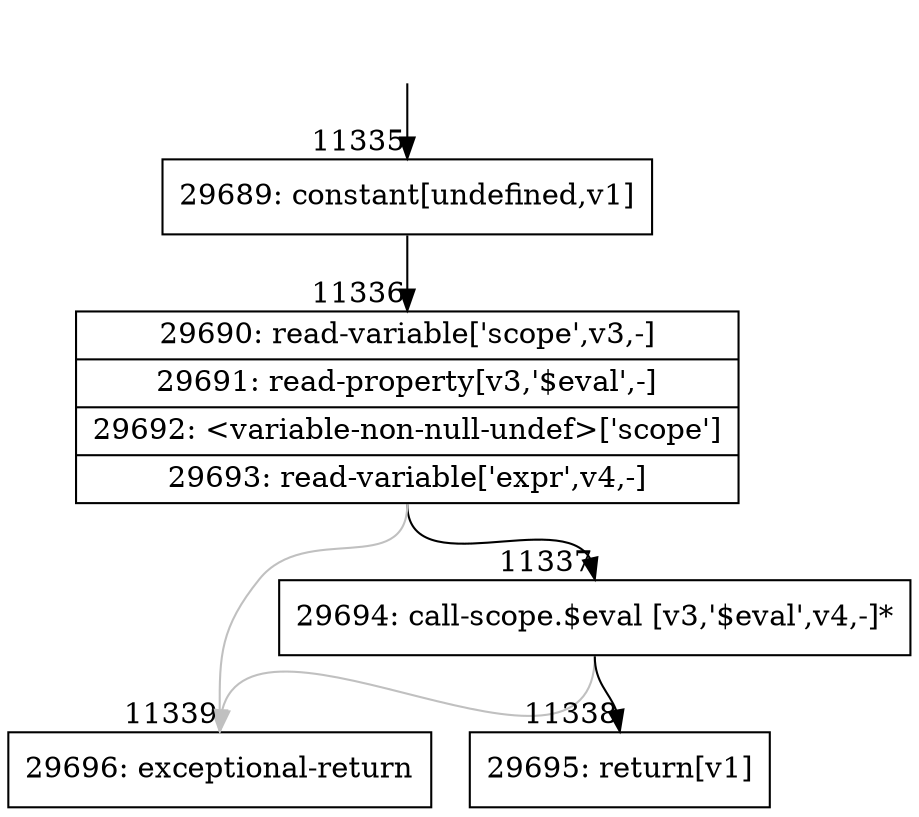 digraph {
rankdir="TD"
BB_entry872[shape=none,label=""];
BB_entry872 -> BB11335 [tailport=s, headport=n, headlabel="    11335"]
BB11335 [shape=record label="{29689: constant[undefined,v1]}" ] 
BB11335 -> BB11336 [tailport=s, headport=n, headlabel="      11336"]
BB11336 [shape=record label="{29690: read-variable['scope',v3,-]|29691: read-property[v3,'$eval',-]|29692: \<variable-non-null-undef\>['scope']|29693: read-variable['expr',v4,-]}" ] 
BB11336 -> BB11337 [tailport=s, headport=n, headlabel="      11337"]
BB11336 -> BB11339 [tailport=s, headport=n, color=gray, headlabel="      11339"]
BB11337 [shape=record label="{29694: call-scope.$eval [v3,'$eval',v4,-]*}" ] 
BB11337 -> BB11338 [tailport=s, headport=n, headlabel="      11338"]
BB11337 -> BB11339 [tailport=s, headport=n, color=gray]
BB11338 [shape=record label="{29695: return[v1]}" ] 
BB11339 [shape=record label="{29696: exceptional-return}" ] 
//#$~ 15984
}
